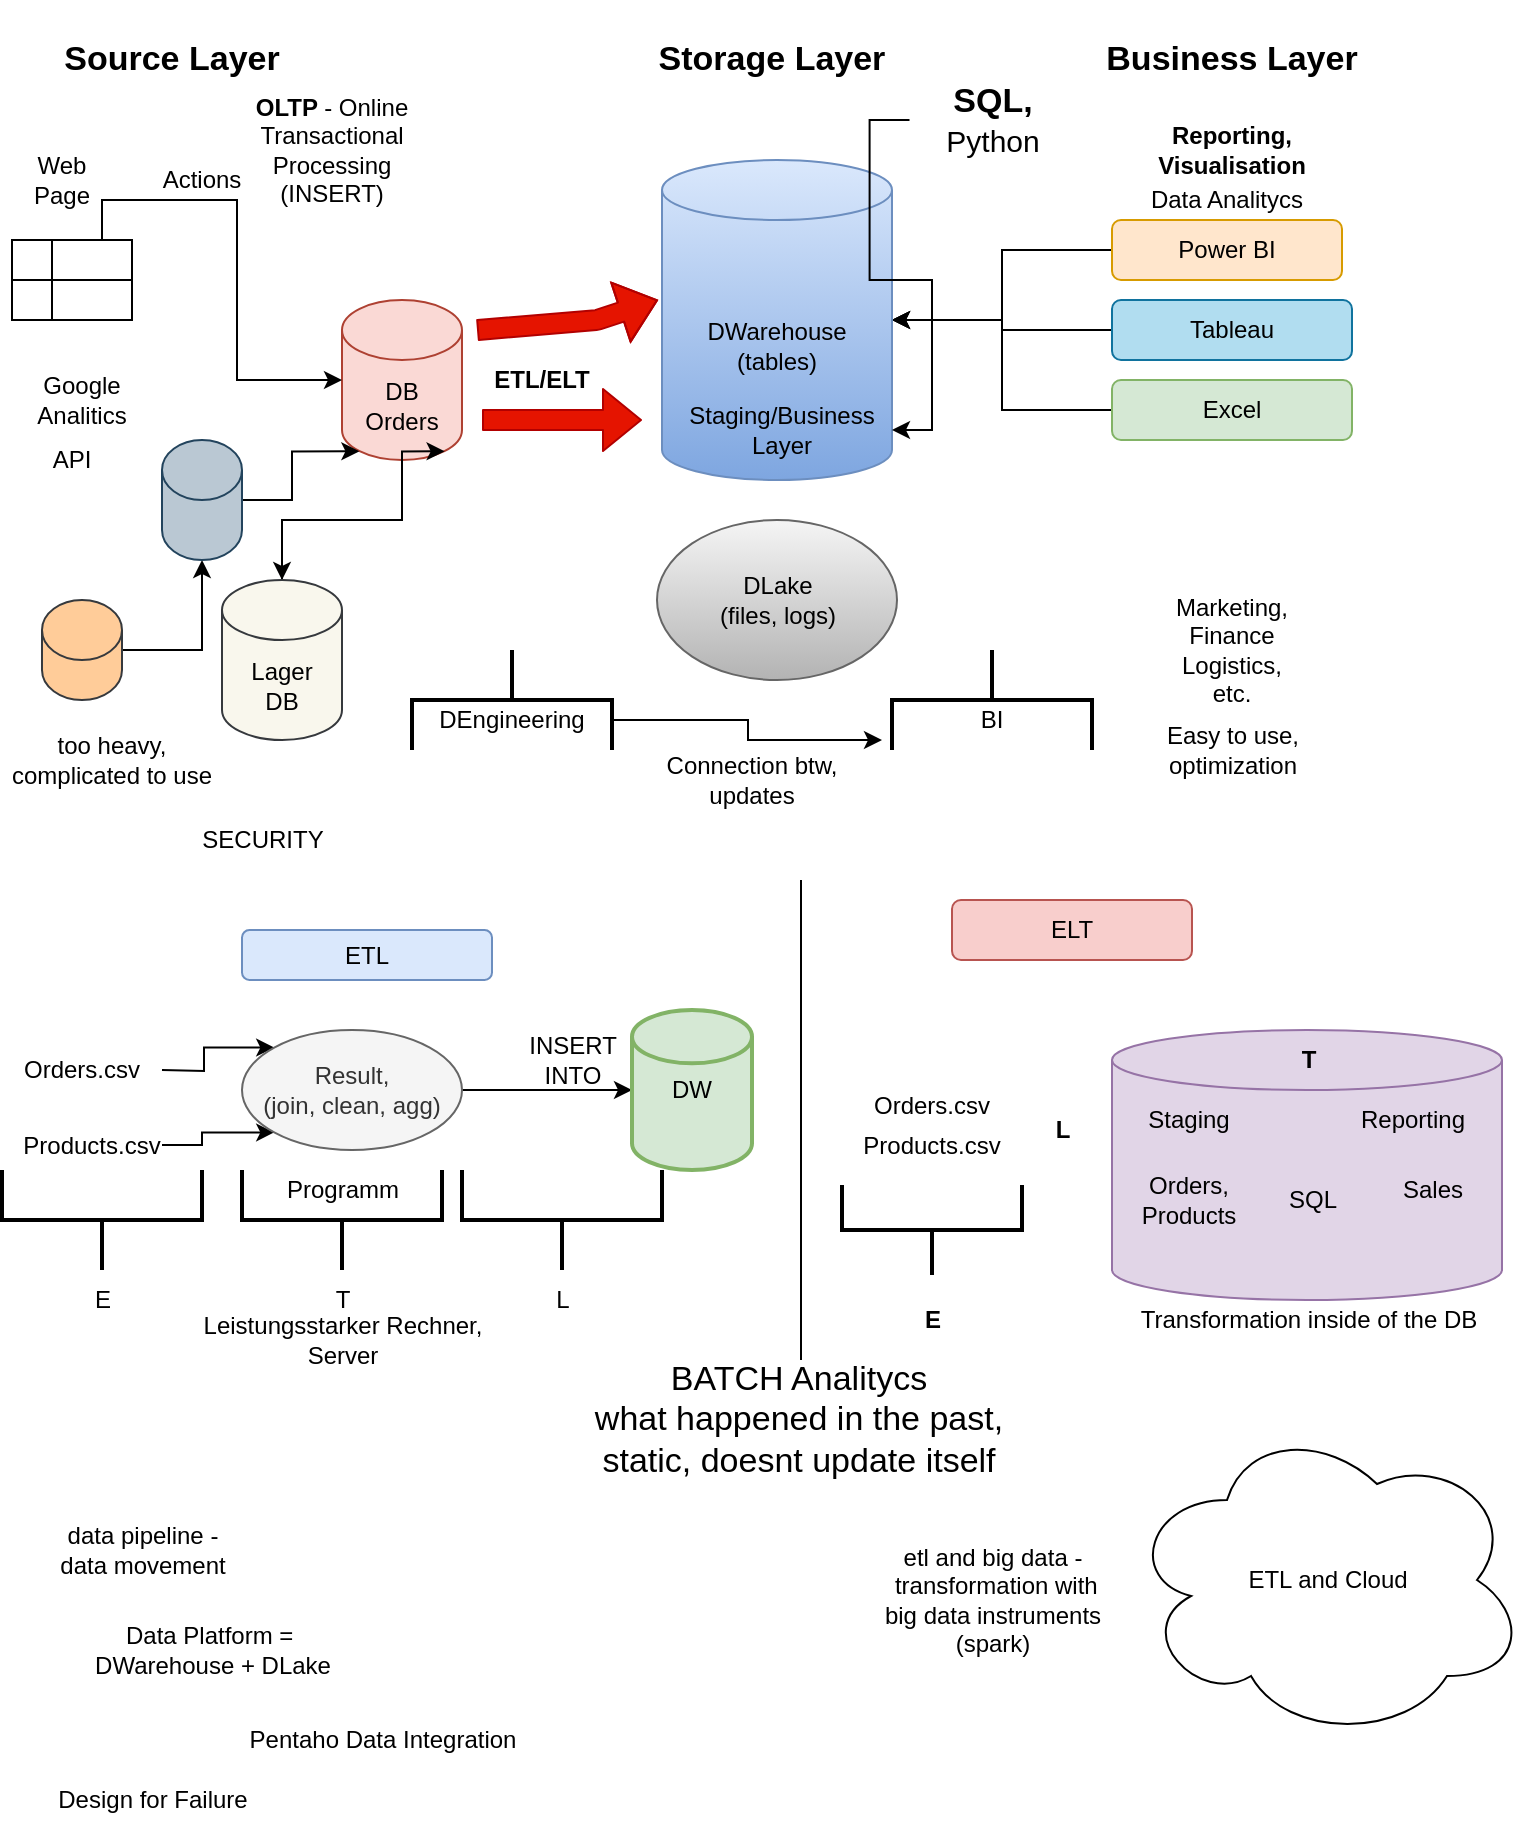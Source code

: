 <mxfile version="14.8.4" type="device"><diagram id="XWrSu7l5_Iw6UQ_bX0ob" name="Page-1"><mxGraphModel dx="1025" dy="476" grid="1" gridSize="10" guides="1" tooltips="1" connect="1" arrows="1" fold="1" page="1" pageScale="1" pageWidth="827" pageHeight="1169" math="0" shadow="0"><root><mxCell id="0"/><mxCell id="1" parent="0"/><mxCell id="XsNOdIwq08apb06De6uz-1" value="&lt;b&gt;&lt;font style=&quot;font-size: 17px&quot;&gt;Source Layer&lt;/font&gt;&lt;/b&gt;" style="text;html=1;strokeColor=none;fillColor=none;align=center;verticalAlign=middle;whiteSpace=wrap;rounded=0;" vertex="1" parent="1"><mxGeometry x="10" width="170" height="60" as="geometry"/></mxCell><mxCell id="XsNOdIwq08apb06De6uz-2" value="&lt;b&gt;&lt;font style=&quot;font-size: 17px&quot;&gt;Storage Layer&lt;/font&gt;&lt;/b&gt;" style="text;html=1;strokeColor=none;fillColor=none;align=center;verticalAlign=middle;whiteSpace=wrap;rounded=0;" vertex="1" parent="1"><mxGeometry x="320" y="20" width="150" height="20" as="geometry"/></mxCell><mxCell id="XsNOdIwq08apb06De6uz-3" value="&lt;b&gt;&lt;font style=&quot;font-size: 17px&quot;&gt;Business Layer&lt;/font&gt;&lt;/b&gt;" style="text;html=1;strokeColor=none;fillColor=none;align=center;verticalAlign=middle;whiteSpace=wrap;rounded=0;" vertex="1" parent="1"><mxGeometry x="550" y="20" width="150" height="20" as="geometry"/></mxCell><mxCell id="XsNOdIwq08apb06De6uz-13" style="edgeStyle=orthogonalEdgeStyle;rounded=0;orthogonalLoop=1;jettySize=auto;html=1;" edge="1" parent="1" source="XsNOdIwq08apb06De6uz-4" target="XsNOdIwq08apb06De6uz-12"><mxGeometry relative="1" as="geometry"/></mxCell><mxCell id="XsNOdIwq08apb06De6uz-4" value="DB&lt;br&gt;Orders" style="shape=cylinder3;whiteSpace=wrap;html=1;boundedLbl=1;backgroundOutline=1;size=15;fillColor=#fad9d5;strokeColor=#ae4132;" vertex="1" parent="1"><mxGeometry x="180" y="150" width="60" height="80" as="geometry"/></mxCell><mxCell id="XsNOdIwq08apb06De6uz-7" style="edgeStyle=orthogonalEdgeStyle;rounded=0;orthogonalLoop=1;jettySize=auto;html=1;exitX=0.75;exitY=0;exitDx=0;exitDy=0;" edge="1" parent="1" source="XsNOdIwq08apb06De6uz-6" target="XsNOdIwq08apb06De6uz-4"><mxGeometry relative="1" as="geometry"/></mxCell><mxCell id="XsNOdIwq08apb06De6uz-6" value="" style="shape=internalStorage;whiteSpace=wrap;html=1;backgroundOutline=1;" vertex="1" parent="1"><mxGeometry x="15" y="120" width="60" height="40" as="geometry"/></mxCell><mxCell id="XsNOdIwq08apb06De6uz-8" value="Web Page" style="text;html=1;strokeColor=none;fillColor=none;align=center;verticalAlign=middle;whiteSpace=wrap;rounded=0;" vertex="1" parent="1"><mxGeometry x="20" y="80" width="40" height="20" as="geometry"/></mxCell><mxCell id="XsNOdIwq08apb06De6uz-9" value="Actions" style="text;html=1;strokeColor=none;fillColor=none;align=center;verticalAlign=middle;whiteSpace=wrap;rounded=0;" vertex="1" parent="1"><mxGeometry x="90" y="80" width="40" height="20" as="geometry"/></mxCell><mxCell id="XsNOdIwq08apb06De6uz-10" value="Google Analitics" style="text;html=1;strokeColor=none;fillColor=none;align=center;verticalAlign=middle;whiteSpace=wrap;rounded=0;" vertex="1" parent="1"><mxGeometry x="30" y="190" width="40" height="20" as="geometry"/></mxCell><mxCell id="XsNOdIwq08apb06De6uz-11" value="API" style="text;html=1;strokeColor=none;fillColor=none;align=center;verticalAlign=middle;whiteSpace=wrap;rounded=0;" vertex="1" parent="1"><mxGeometry x="15" y="210" width="60" height="40" as="geometry"/></mxCell><mxCell id="XsNOdIwq08apb06De6uz-14" style="edgeStyle=orthogonalEdgeStyle;rounded=0;orthogonalLoop=1;jettySize=auto;html=1;entryX=0.855;entryY=1;entryDx=0;entryDy=-4.35;entryPerimeter=0;" edge="1" parent="1" source="XsNOdIwq08apb06De6uz-12" target="XsNOdIwq08apb06De6uz-4"><mxGeometry relative="1" as="geometry"><Array as="points"><mxPoint x="150" y="260"/><mxPoint x="210" y="260"/><mxPoint x="210" y="226"/></Array></mxGeometry></mxCell><mxCell id="XsNOdIwq08apb06De6uz-12" value="Lager&lt;br&gt;DB" style="shape=cylinder3;whiteSpace=wrap;html=1;boundedLbl=1;backgroundOutline=1;size=15;fillColor=#f9f7ed;strokeColor=#36393d;" vertex="1" parent="1"><mxGeometry x="120" y="290" width="60" height="80" as="geometry"/></mxCell><mxCell id="XsNOdIwq08apb06De6uz-15" value="too heavy, complicated to use" style="text;html=1;strokeColor=none;fillColor=none;align=center;verticalAlign=middle;whiteSpace=wrap;rounded=0;" vertex="1" parent="1"><mxGeometry x="10" y="360" width="110" height="40" as="geometry"/></mxCell><mxCell id="XsNOdIwq08apb06De6uz-16" value="Marketing,&lt;br&gt;Finance&lt;br&gt;Logistics,&lt;br&gt;etc." style="text;html=1;strokeColor=none;fillColor=none;align=center;verticalAlign=middle;whiteSpace=wrap;rounded=0;" vertex="1" parent="1"><mxGeometry x="585" y="290" width="80" height="70" as="geometry"/></mxCell><mxCell id="XsNOdIwq08apb06De6uz-17" value="&lt;b&gt;Reporting,&lt;br&gt;Visualisation&lt;br&gt;&lt;/b&gt;" style="text;html=1;strokeColor=none;fillColor=none;align=center;verticalAlign=middle;whiteSpace=wrap;rounded=0;" vertex="1" parent="1"><mxGeometry x="550" y="50" width="150" height="50" as="geometry"/></mxCell><mxCell id="XsNOdIwq08apb06De6uz-46" style="edgeStyle=orthogonalEdgeStyle;rounded=0;orthogonalLoop=1;jettySize=auto;html=1;entryX=0.5;entryY=1;entryDx=0;entryDy=0;entryPerimeter=0;" edge="1" parent="1" source="XsNOdIwq08apb06De6uz-18" target="XsNOdIwq08apb06De6uz-42"><mxGeometry relative="1" as="geometry"/></mxCell><mxCell id="XsNOdIwq08apb06De6uz-18" value="" style="shape=cylinder3;whiteSpace=wrap;html=1;boundedLbl=1;backgroundOutline=1;size=15;fillColor=#ffcc99;strokeColor=#36393d;" vertex="1" parent="1"><mxGeometry x="30" y="300" width="40" height="50" as="geometry"/></mxCell><mxCell id="XsNOdIwq08apb06De6uz-33" style="edgeStyle=orthogonalEdgeStyle;rounded=0;orthogonalLoop=1;jettySize=auto;html=1;" edge="1" parent="1" source="XsNOdIwq08apb06De6uz-19" target="XsNOdIwq08apb06De6uz-25"><mxGeometry relative="1" as="geometry"/></mxCell><mxCell id="XsNOdIwq08apb06De6uz-19" value="Power BI" style="rounded=1;whiteSpace=wrap;html=1;fillColor=#ffe6cc;strokeColor=#d79b00;" vertex="1" parent="1"><mxGeometry x="565" y="110" width="115" height="30" as="geometry"/></mxCell><mxCell id="XsNOdIwq08apb06De6uz-34" style="edgeStyle=orthogonalEdgeStyle;rounded=0;orthogonalLoop=1;jettySize=auto;html=1;" edge="1" parent="1" source="XsNOdIwq08apb06De6uz-20" target="XsNOdIwq08apb06De6uz-25"><mxGeometry relative="1" as="geometry"/></mxCell><mxCell id="XsNOdIwq08apb06De6uz-20" value="Tableau" style="rounded=1;whiteSpace=wrap;html=1;fillColor=#b1ddf0;strokeColor=#10739e;" vertex="1" parent="1"><mxGeometry x="565" y="150" width="120" height="30" as="geometry"/></mxCell><mxCell id="XsNOdIwq08apb06De6uz-35" style="edgeStyle=orthogonalEdgeStyle;rounded=0;orthogonalLoop=1;jettySize=auto;html=1;" edge="1" parent="1" source="XsNOdIwq08apb06De6uz-21" target="XsNOdIwq08apb06De6uz-25"><mxGeometry relative="1" as="geometry"/></mxCell><mxCell id="XsNOdIwq08apb06De6uz-21" value="Excel" style="rounded=1;whiteSpace=wrap;html=1;fillColor=#d5e8d4;strokeColor=#82b366;" vertex="1" parent="1"><mxGeometry x="565" y="190" width="120" height="30" as="geometry"/></mxCell><mxCell id="XsNOdIwq08apb06De6uz-22" value="Easy to use,&lt;br&gt;optimization" style="text;html=1;align=center;verticalAlign=middle;resizable=0;points=[];autosize=1;strokeColor=none;" vertex="1" parent="1"><mxGeometry x="585" y="360" width="80" height="30" as="geometry"/></mxCell><mxCell id="XsNOdIwq08apb06De6uz-23" value="&lt;b&gt;OLTP &lt;/b&gt;- Online Transactional Processing&lt;br&gt;(INSERT)" style="text;html=1;strokeColor=none;fillColor=none;align=center;verticalAlign=middle;whiteSpace=wrap;rounded=0;" vertex="1" parent="1"><mxGeometry x="120" y="45" width="110" height="60" as="geometry"/></mxCell><mxCell id="XsNOdIwq08apb06De6uz-25" value="DWarehouse&lt;br&gt;(tables)" style="shape=cylinder3;whiteSpace=wrap;html=1;boundedLbl=1;backgroundOutline=1;size=15;fillColor=#dae8fc;strokeColor=#6c8ebf;gradientColor=#7ea6e0;" vertex="1" parent="1"><mxGeometry x="340" y="80" width="115" height="160" as="geometry"/></mxCell><mxCell id="XsNOdIwq08apb06De6uz-26" value="DLake&lt;br&gt;(files, logs)" style="ellipse;whiteSpace=wrap;html=1;fillColor=#f5f5f5;strokeColor=#666666;gradientColor=#b3b3b3;" vertex="1" parent="1"><mxGeometry x="337.5" y="260" width="120" height="80" as="geometry"/></mxCell><mxCell id="XsNOdIwq08apb06De6uz-27" value="" style="shape=flexArrow;endArrow=classic;html=1;fillColor=#e51400;strokeColor=#B20000;" edge="1" parent="1"><mxGeometry width="50" height="50" relative="1" as="geometry"><mxPoint x="247.5" y="165" as="sourcePoint"/><mxPoint x="338" y="150" as="targetPoint"/><Array as="points"><mxPoint x="307.5" y="160"/></Array></mxGeometry></mxCell><mxCell id="XsNOdIwq08apb06De6uz-28" value="" style="shape=flexArrow;endArrow=classic;html=1;fillColor=#e51400;strokeColor=#B20000;" edge="1" parent="1"><mxGeometry width="50" height="50" relative="1" as="geometry"><mxPoint x="250" y="210" as="sourcePoint"/><mxPoint x="330" y="210" as="targetPoint"/></mxGeometry></mxCell><mxCell id="XsNOdIwq08apb06De6uz-29" value="&lt;b&gt;ETL/ELT&lt;/b&gt;" style="text;html=1;strokeColor=none;fillColor=none;align=center;verticalAlign=middle;whiteSpace=wrap;rounded=0;" vertex="1" parent="1"><mxGeometry x="240" y="180" width="80" height="20" as="geometry"/></mxCell><mxCell id="XsNOdIwq08apb06De6uz-30" value="Staging/Business Layer" style="text;html=1;strokeColor=none;fillColor=none;align=center;verticalAlign=middle;whiteSpace=wrap;rounded=0;" vertex="1" parent="1"><mxGeometry x="345" y="200" width="110" height="30" as="geometry"/></mxCell><mxCell id="XsNOdIwq08apb06De6uz-31" value="Data Analitycs" style="text;html=1;strokeColor=none;fillColor=none;align=center;verticalAlign=middle;whiteSpace=wrap;rounded=0;" vertex="1" parent="1"><mxGeometry x="560" y="80" width="125" height="40" as="geometry"/></mxCell><mxCell id="XsNOdIwq08apb06De6uz-49" style="edgeStyle=orthogonalEdgeStyle;rounded=0;orthogonalLoop=1;jettySize=auto;html=1;entryX=1;entryY=0.5;entryDx=0;entryDy=0;" edge="1" parent="1" source="XsNOdIwq08apb06De6uz-36" target="XsNOdIwq08apb06De6uz-30"><mxGeometry relative="1" as="geometry"/></mxCell><mxCell id="XsNOdIwq08apb06De6uz-36" value="&lt;font&gt;&lt;b style=&quot;font-size: 17px&quot;&gt;SQL,&lt;/b&gt;&lt;br&gt;&lt;font style=&quot;font-size: 15px&quot;&gt;Python&lt;/font&gt;&lt;br&gt;&lt;/font&gt;" style="text;html=1;strokeColor=none;fillColor=none;align=center;verticalAlign=middle;whiteSpace=wrap;rounded=0;" vertex="1" parent="1"><mxGeometry x="463.75" y="40" width="82.5" height="40" as="geometry"/></mxCell><mxCell id="XsNOdIwq08apb06De6uz-37" value="" style="strokeWidth=2;html=1;shape=mxgraph.flowchart.annotation_2;align=left;labelPosition=right;pointerEvents=1;rotation=90;" vertex="1" parent="1"><mxGeometry x="480" y="300" width="50" height="100" as="geometry"/></mxCell><mxCell id="XsNOdIwq08apb06De6uz-43" style="edgeStyle=orthogonalEdgeStyle;rounded=0;orthogonalLoop=1;jettySize=auto;html=1;exitX=0.5;exitY=0;exitDx=0;exitDy=0;exitPerimeter=0;" edge="1" parent="1" source="XsNOdIwq08apb06De6uz-38"><mxGeometry relative="1" as="geometry"><mxPoint x="450" y="370" as="targetPoint"/><Array as="points"><mxPoint x="315" y="360"/><mxPoint x="383" y="360"/><mxPoint x="383" y="370"/></Array></mxGeometry></mxCell><mxCell id="XsNOdIwq08apb06De6uz-38" value="" style="strokeWidth=2;html=1;shape=mxgraph.flowchart.annotation_2;align=left;labelPosition=right;pointerEvents=1;rotation=90;" vertex="1" parent="1"><mxGeometry x="240" y="300" width="50" height="100" as="geometry"/></mxCell><mxCell id="XsNOdIwq08apb06De6uz-39" value="DEngineering" style="text;html=1;strokeColor=none;fillColor=none;align=center;verticalAlign=middle;whiteSpace=wrap;rounded=0;" vertex="1" parent="1"><mxGeometry x="230" y="350" width="70" height="20" as="geometry"/></mxCell><mxCell id="XsNOdIwq08apb06De6uz-41" value="BI" style="text;html=1;strokeColor=none;fillColor=none;align=center;verticalAlign=middle;whiteSpace=wrap;rounded=0;" vertex="1" parent="1"><mxGeometry x="475" y="350" width="60" height="20" as="geometry"/></mxCell><mxCell id="XsNOdIwq08apb06De6uz-47" style="edgeStyle=orthogonalEdgeStyle;rounded=0;orthogonalLoop=1;jettySize=auto;html=1;entryX=0.145;entryY=1;entryDx=0;entryDy=-4.35;entryPerimeter=0;" edge="1" parent="1" source="XsNOdIwq08apb06De6uz-42" target="XsNOdIwq08apb06De6uz-4"><mxGeometry relative="1" as="geometry"/></mxCell><mxCell id="XsNOdIwq08apb06De6uz-42" value="" style="shape=cylinder3;whiteSpace=wrap;html=1;boundedLbl=1;backgroundOutline=1;size=15;fillColor=#bac8d3;strokeColor=#23445d;" vertex="1" parent="1"><mxGeometry x="90" y="220" width="40" height="60" as="geometry"/></mxCell><mxCell id="XsNOdIwq08apb06De6uz-44" value="Connection btw,&lt;br&gt;updates" style="text;html=1;strokeColor=none;fillColor=none;align=center;verticalAlign=middle;whiteSpace=wrap;rounded=0;" vertex="1" parent="1"><mxGeometry x="330" y="370" width="110" height="40" as="geometry"/></mxCell><mxCell id="XsNOdIwq08apb06De6uz-50" value="SECURITY" style="text;html=1;align=center;verticalAlign=middle;resizable=0;points=[];autosize=1;strokeColor=none;" vertex="1" parent="1"><mxGeometry x="100" y="410" width="80" height="20" as="geometry"/></mxCell><mxCell id="XsNOdIwq08apb06De6uz-57" style="edgeStyle=orthogonalEdgeStyle;rounded=0;orthogonalLoop=1;jettySize=auto;html=1;entryX=0;entryY=0;entryDx=0;entryDy=0;" edge="1" parent="1" target="XsNOdIwq08apb06De6uz-56"><mxGeometry relative="1" as="geometry"><mxPoint x="90" y="535" as="sourcePoint"/></mxGeometry></mxCell><mxCell id="XsNOdIwq08apb06De6uz-52" value="Orders.csv" style="text;html=1;strokeColor=none;fillColor=none;align=center;verticalAlign=middle;whiteSpace=wrap;rounded=0;" vertex="1" parent="1"><mxGeometry x="30" y="525" width="40" height="20" as="geometry"/></mxCell><mxCell id="XsNOdIwq08apb06De6uz-58" style="edgeStyle=orthogonalEdgeStyle;rounded=0;orthogonalLoop=1;jettySize=auto;html=1;entryX=0;entryY=1;entryDx=0;entryDy=0;" edge="1" parent="1" source="XsNOdIwq08apb06De6uz-53" target="XsNOdIwq08apb06De6uz-56"><mxGeometry relative="1" as="geometry"/></mxCell><mxCell id="XsNOdIwq08apb06De6uz-53" value="Products.csv" style="text;html=1;strokeColor=none;fillColor=none;align=center;verticalAlign=middle;whiteSpace=wrap;rounded=0;" vertex="1" parent="1"><mxGeometry x="20" y="560" width="70" height="25" as="geometry"/></mxCell><mxCell id="XsNOdIwq08apb06De6uz-54" value="" style="strokeWidth=2;html=1;shape=mxgraph.flowchart.annotation_2;align=left;labelPosition=right;pointerEvents=1;rotation=-90;" vertex="1" parent="1"><mxGeometry x="35" y="560" width="50" height="100" as="geometry"/></mxCell><mxCell id="XsNOdIwq08apb06De6uz-55" value="E" style="text;html=1;align=center;verticalAlign=middle;resizable=0;points=[];autosize=1;strokeColor=none;" vertex="1" parent="1"><mxGeometry x="50" y="640" width="20" height="20" as="geometry"/></mxCell><mxCell id="XsNOdIwq08apb06De6uz-62" style="edgeStyle=orthogonalEdgeStyle;rounded=0;orthogonalLoop=1;jettySize=auto;html=1;entryX=0;entryY=0.5;entryDx=0;entryDy=0;entryPerimeter=0;" edge="1" parent="1" source="XsNOdIwq08apb06De6uz-56" target="XsNOdIwq08apb06De6uz-61"><mxGeometry relative="1" as="geometry"/></mxCell><mxCell id="XsNOdIwq08apb06De6uz-56" value="Result,&lt;br&gt;(join, clean, agg)" style="ellipse;whiteSpace=wrap;html=1;fillColor=#f5f5f5;strokeColor=#666666;fontColor=#333333;" vertex="1" parent="1"><mxGeometry x="130" y="515" width="110" height="60" as="geometry"/></mxCell><mxCell id="XsNOdIwq08apb06De6uz-59" value="" style="strokeWidth=2;html=1;shape=mxgraph.flowchart.annotation_2;align=left;labelPosition=right;pointerEvents=1;rotation=-90;" vertex="1" parent="1"><mxGeometry x="155" y="560" width="50" height="100" as="geometry"/></mxCell><mxCell id="XsNOdIwq08apb06De6uz-60" value="T" style="text;html=1;align=center;verticalAlign=middle;resizable=0;points=[];autosize=1;strokeColor=none;" vertex="1" parent="1"><mxGeometry x="170" y="640" width="20" height="20" as="geometry"/></mxCell><mxCell id="XsNOdIwq08apb06De6uz-61" value="DW" style="strokeWidth=2;html=1;shape=mxgraph.flowchart.database;whiteSpace=wrap;fillColor=#d5e8d4;strokeColor=#82b366;" vertex="1" parent="1"><mxGeometry x="325" y="505" width="60" height="80" as="geometry"/></mxCell><mxCell id="XsNOdIwq08apb06De6uz-63" value="INSERT&lt;br&gt;INTO" style="text;html=1;align=center;verticalAlign=middle;resizable=0;points=[];autosize=1;strokeColor=none;" vertex="1" parent="1"><mxGeometry x="265" y="515" width="60" height="30" as="geometry"/></mxCell><mxCell id="XsNOdIwq08apb06De6uz-64" value="" style="strokeWidth=2;html=1;shape=mxgraph.flowchart.annotation_2;align=left;labelPosition=right;pointerEvents=1;rotation=-90;" vertex="1" parent="1"><mxGeometry x="265" y="560" width="50" height="100" as="geometry"/></mxCell><mxCell id="XsNOdIwq08apb06De6uz-65" value="L" style="text;html=1;align=center;verticalAlign=middle;resizable=0;points=[];autosize=1;strokeColor=none;" vertex="1" parent="1"><mxGeometry x="280" y="640" width="20" height="20" as="geometry"/></mxCell><mxCell id="XsNOdIwq08apb06De6uz-66" value="Programm" style="text;html=1;align=center;verticalAlign=middle;resizable=0;points=[];autosize=1;strokeColor=none;" vertex="1" parent="1"><mxGeometry x="145" y="585" width="70" height="20" as="geometry"/></mxCell><mxCell id="XsNOdIwq08apb06De6uz-67" value="Leistungsstarker Rechner,&lt;br&gt;Server" style="text;html=1;align=center;verticalAlign=middle;resizable=0;points=[];autosize=1;strokeColor=none;" vertex="1" parent="1"><mxGeometry x="105" y="655" width="150" height="30" as="geometry"/></mxCell><mxCell id="XsNOdIwq08apb06De6uz-68" value="ELT" style="rounded=1;whiteSpace=wrap;html=1;fillColor=#f8cecc;strokeColor=#b85450;" vertex="1" parent="1"><mxGeometry x="485" y="450" width="120" height="30" as="geometry"/></mxCell><mxCell id="XsNOdIwq08apb06De6uz-70" value="ETL" style="rounded=1;whiteSpace=wrap;html=1;fillColor=#dae8fc;strokeColor=#6c8ebf;" vertex="1" parent="1"><mxGeometry x="130" y="465" width="125" height="25" as="geometry"/></mxCell><mxCell id="XsNOdIwq08apb06De6uz-71" value="Orders.csv" style="text;html=1;strokeColor=none;fillColor=none;align=center;verticalAlign=middle;whiteSpace=wrap;rounded=0;" vertex="1" parent="1"><mxGeometry x="455" y="540" width="40" height="25" as="geometry"/></mxCell><mxCell id="XsNOdIwq08apb06De6uz-72" value="Products.csv" style="text;html=1;strokeColor=none;fillColor=none;align=center;verticalAlign=middle;whiteSpace=wrap;rounded=0;" vertex="1" parent="1"><mxGeometry x="440" y="560" width="70" height="25" as="geometry"/></mxCell><mxCell id="XsNOdIwq08apb06De6uz-73" value="&lt;span style=&quot;color: rgba(0 , 0 , 0 , 0) ; font-family: monospace ; font-size: 0px&quot;&gt;%3CmxGraphModel%3E%3Croot%3E%3CmxCell%20id%3D%220%22%2F%3E%3CmxCell%20id%3D%221%22%20parent%3D%220%22%2F%3E%3CmxCell%20id%3D%222%22%20value%3D%22Orders.csv%22%20style%3D%22text%3Bhtml%3D1%3BstrokeColor%3Dnone%3BfillColor%3Dnone%3Balign%3Dcenter%3BverticalAlign%3Dmiddle%3BwhiteSpace%3Dwrap%3Brounded%3D0%3B%22%20vertex%3D%221%22%20parent%3D%221%22%3E%3CmxGeometry%20x%3D%22455%22%20y%3D%22540%22%20width%3D%2240%22%20height%3D%2225%22%20as%3D%22geometry%22%2F%3E%3C%2FmxCell%3E%3C%2Froot%3E%3C%2FmxGraphModel%3E&lt;/span&gt;" style="shape=cylinder3;whiteSpace=wrap;html=1;boundedLbl=1;backgroundOutline=1;size=15;fillColor=#e1d5e7;strokeColor=#9673a6;" vertex="1" parent="1"><mxGeometry x="565" y="515" width="195" height="135" as="geometry"/></mxCell><mxCell id="XsNOdIwq08apb06De6uz-76" value="" style="strokeWidth=2;html=1;shape=mxgraph.flowchart.annotation_2;align=left;labelPosition=right;pointerEvents=1;rotation=-90;" vertex="1" parent="1"><mxGeometry x="452.5" y="570" width="45" height="90" as="geometry"/></mxCell><mxCell id="XsNOdIwq08apb06De6uz-77" value="&lt;b&gt;E&lt;/b&gt;" style="text;html=1;align=center;verticalAlign=middle;resizable=0;points=[];autosize=1;strokeColor=none;" vertex="1" parent="1"><mxGeometry x="465" y="650" width="20" height="20" as="geometry"/></mxCell><mxCell id="XsNOdIwq08apb06De6uz-78" value="&lt;b&gt;L&lt;/b&gt;" style="text;html=1;align=center;verticalAlign=middle;resizable=0;points=[];autosize=1;strokeColor=none;" vertex="1" parent="1"><mxGeometry x="530" y="555" width="20" height="20" as="geometry"/></mxCell><mxCell id="XsNOdIwq08apb06De6uz-79" value="&lt;b&gt;T&lt;/b&gt;" style="text;html=1;align=center;verticalAlign=middle;resizable=0;points=[];autosize=1;strokeColor=none;" vertex="1" parent="1"><mxGeometry x="652.5" y="520" width="20" height="20" as="geometry"/></mxCell><mxCell id="XsNOdIwq08apb06De6uz-80" value="Transformation inside of the DB" style="text;html=1;align=center;verticalAlign=middle;resizable=0;points=[];autosize=1;strokeColor=none;" vertex="1" parent="1"><mxGeometry x="572.5" y="650" width="180" height="20" as="geometry"/></mxCell><mxCell id="XsNOdIwq08apb06De6uz-81" value="Staging" style="text;html=1;align=center;verticalAlign=middle;resizable=0;points=[];autosize=1;strokeColor=none;" vertex="1" parent="1"><mxGeometry x="572.5" y="550" width="60" height="20" as="geometry"/></mxCell><mxCell id="XsNOdIwq08apb06De6uz-82" value="Reporting" style="text;html=1;align=center;verticalAlign=middle;resizable=0;points=[];autosize=1;strokeColor=none;" vertex="1" parent="1"><mxGeometry x="680" y="550" width="70" height="20" as="geometry"/></mxCell><mxCell id="XsNOdIwq08apb06De6uz-83" value="&lt;span style=&quot;color: rgba(0 , 0 , 0 , 0) ; font-family: monospace ; font-size: 0px&quot;&gt;%3CmxGraphModel%3E%3Croot%3E%3CmxCell%20id%3D%220%22%2F%3E%3CmxCell%20id%3D%221%22%20parent%3D%220%22%2F%3E%3CmxCell%20id%3D%222%22%20value%3D%22Orders.csv%22%20style%3D%22text%3Bhtml%3D1%3BstrokeColor%3Dnone%3BfillColor%3Dnone%3Balign%3Dcenter%3BverticalAlign%3Dmiddle%3BwhiteSpace%3Dwrap%3Brounded%3D0%3B%22%20vertex%3D%221%22%20parent%3D%221%22%3E%3CmxGeometry%20x%3D%22455%22%20y%3D%22540%22%20width%3D%2240%22%20height%3D%2225%22%20as%3D%22geometry%22%2F%3E%3C%2FmxCell%3E%3C%2Froot%3E%3C%2FmxGraphModel%3E&lt;/span&gt;" style="text;html=1;align=center;verticalAlign=middle;resizable=0;points=[];autosize=1;strokeColor=none;" vertex="1" parent="1"><mxGeometry x="400" y="700" width="20" height="20" as="geometry"/></mxCell><mxCell id="XsNOdIwq08apb06De6uz-84" value="Orders,&lt;br&gt;Products" style="text;html=1;align=center;verticalAlign=middle;resizable=0;points=[];autosize=1;strokeColor=none;" vertex="1" parent="1"><mxGeometry x="572.5" y="585" width="60" height="30" as="geometry"/></mxCell><mxCell id="XsNOdIwq08apb06De6uz-85" value="Sales" style="text;html=1;align=center;verticalAlign=middle;resizable=0;points=[];autosize=1;strokeColor=none;" vertex="1" parent="1"><mxGeometry x="700" y="585" width="50" height="20" as="geometry"/></mxCell><mxCell id="XsNOdIwq08apb06De6uz-86" value="SQL" style="text;html=1;align=center;verticalAlign=middle;resizable=0;points=[];autosize=1;strokeColor=none;" vertex="1" parent="1"><mxGeometry x="645" y="590" width="40" height="20" as="geometry"/></mxCell><mxCell id="XsNOdIwq08apb06De6uz-87" value="" style="endArrow=none;html=1;" edge="1" parent="1"><mxGeometry width="50" height="50" relative="1" as="geometry"><mxPoint x="409.5" y="680" as="sourcePoint"/><mxPoint x="409.5" y="440" as="targetPoint"/></mxGeometry></mxCell><mxCell id="XsNOdIwq08apb06De6uz-88" value="&lt;font style=&quot;font-size: 17px&quot;&gt;BATCH Analitycs&lt;br&gt;what happened in the past,&lt;br&gt;static, doesnt update itself&lt;br&gt;&lt;/font&gt;" style="text;html=1;align=center;verticalAlign=middle;resizable=0;points=[];autosize=1;strokeColor=none;" vertex="1" parent="1"><mxGeometry x="297.5" y="685" width="220" height="50" as="geometry"/></mxCell><mxCell id="XsNOdIwq08apb06De6uz-89" value="data pipeline - &lt;br&gt;data movement" style="text;html=1;align=center;verticalAlign=middle;resizable=0;points=[];autosize=1;strokeColor=none;" vertex="1" parent="1"><mxGeometry x="30" y="760" width="100" height="30" as="geometry"/></mxCell><mxCell id="XsNOdIwq08apb06De6uz-91" value="ETL and Cloud" style="ellipse;shape=cloud;whiteSpace=wrap;html=1;" vertex="1" parent="1"><mxGeometry x="572.5" y="710" width="200" height="160" as="geometry"/></mxCell><mxCell id="XsNOdIwq08apb06De6uz-90" value="etl and big data -&lt;br&gt;&amp;nbsp;transformation with &lt;br&gt;big data instruments&lt;br&gt;(spark)" style="text;html=1;align=center;verticalAlign=middle;resizable=0;points=[];autosize=1;strokeColor=none;" vertex="1" parent="1"><mxGeometry x="445" y="770" width="120" height="60" as="geometry"/></mxCell><mxCell id="XsNOdIwq08apb06De6uz-97" value="Data Platform =&amp;nbsp;&lt;br&gt;DWarehouse + DLake" style="text;html=1;align=center;verticalAlign=middle;resizable=0;points=[];autosize=1;strokeColor=none;" vertex="1" parent="1"><mxGeometry x="50" y="810" width="130" height="30" as="geometry"/></mxCell><mxCell id="XsNOdIwq08apb06De6uz-98" value="Pentaho Data Integration" style="text;html=1;align=center;verticalAlign=middle;resizable=0;points=[];autosize=1;strokeColor=none;" vertex="1" parent="1"><mxGeometry x="125" y="860" width="150" height="20" as="geometry"/></mxCell><mxCell id="XsNOdIwq08apb06De6uz-99" value="Design for Failure" style="text;html=1;align=center;verticalAlign=middle;resizable=0;points=[];autosize=1;strokeColor=none;" vertex="1" parent="1"><mxGeometry x="30" y="890" width="110" height="20" as="geometry"/></mxCell></root></mxGraphModel></diagram></mxfile>